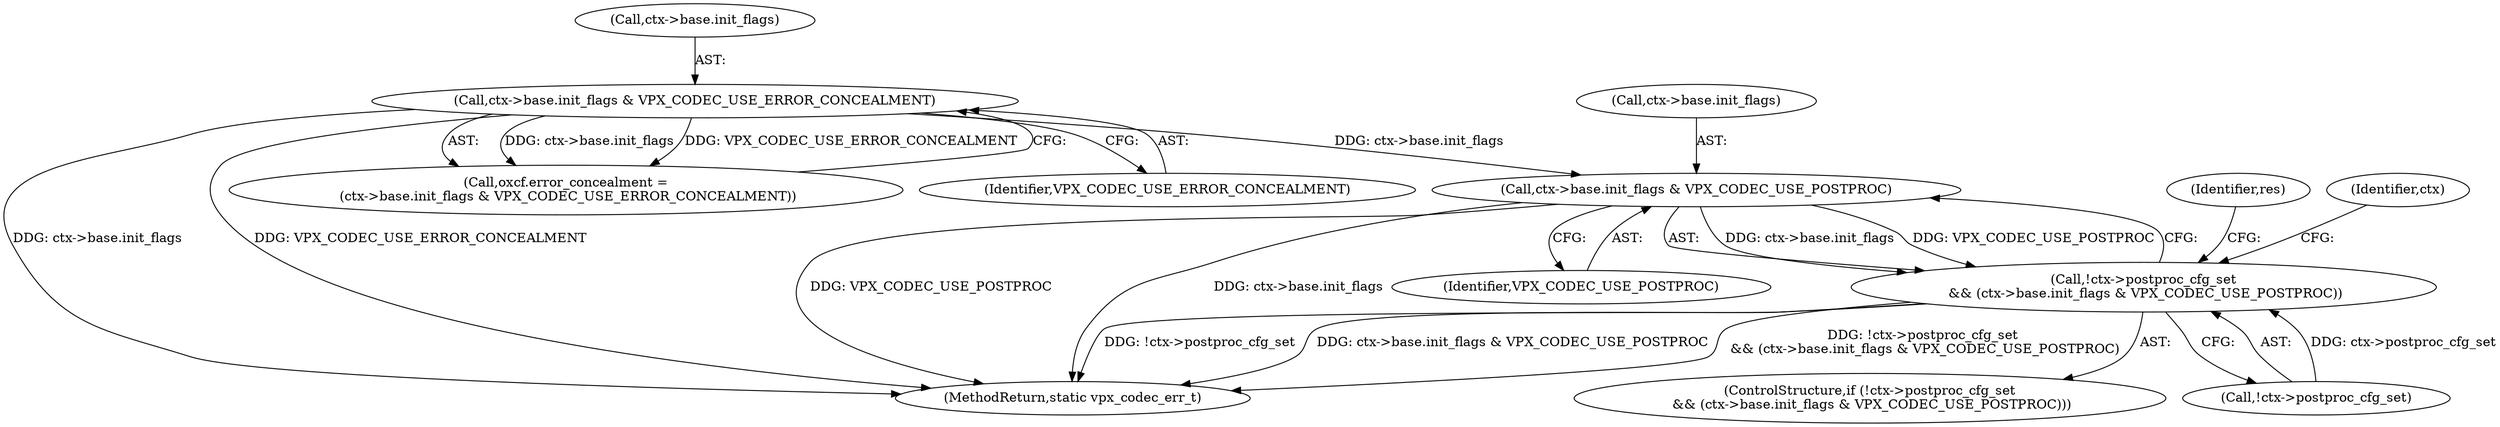 digraph "0_Android_063be1485e0099bc81ace3a08b0ec9186dcad693@pointer" {
"1000313" [label="(Call,ctx->base.init_flags & VPX_CODEC_USE_POSTPROC)"];
"1000300" [label="(Call,ctx->base.init_flags & VPX_CODEC_USE_ERROR_CONCEALMENT)"];
"1000308" [label="(Call,!ctx->postproc_cfg_set\n && (ctx->base.init_flags & VPX_CODEC_USE_POSTPROC))"];
"1000347" [label="(Identifier,res)"];
"1000313" [label="(Call,ctx->base.init_flags & VPX_CODEC_USE_POSTPROC)"];
"1000309" [label="(Call,!ctx->postproc_cfg_set)"];
"1000301" [label="(Call,ctx->base.init_flags)"];
"1000308" [label="(Call,!ctx->postproc_cfg_set\n && (ctx->base.init_flags & VPX_CODEC_USE_POSTPROC))"];
"1000314" [label="(Call,ctx->base.init_flags)"];
"1000307" [label="(ControlStructure,if (!ctx->postproc_cfg_set\n && (ctx->base.init_flags & VPX_CODEC_USE_POSTPROC)))"];
"1000738" [label="(MethodReturn,static vpx_codec_err_t)"];
"1000300" [label="(Call,ctx->base.init_flags & VPX_CODEC_USE_ERROR_CONCEALMENT)"];
"1000296" [label="(Call,oxcf.error_concealment =\n (ctx->base.init_flags & VPX_CODEC_USE_ERROR_CONCEALMENT))"];
"1000324" [label="(Identifier,ctx)"];
"1000319" [label="(Identifier,VPX_CODEC_USE_POSTPROC)"];
"1000306" [label="(Identifier,VPX_CODEC_USE_ERROR_CONCEALMENT)"];
"1000313" -> "1000308"  [label="AST: "];
"1000313" -> "1000319"  [label="CFG: "];
"1000314" -> "1000313"  [label="AST: "];
"1000319" -> "1000313"  [label="AST: "];
"1000308" -> "1000313"  [label="CFG: "];
"1000313" -> "1000738"  [label="DDG: VPX_CODEC_USE_POSTPROC"];
"1000313" -> "1000738"  [label="DDG: ctx->base.init_flags"];
"1000313" -> "1000308"  [label="DDG: ctx->base.init_flags"];
"1000313" -> "1000308"  [label="DDG: VPX_CODEC_USE_POSTPROC"];
"1000300" -> "1000313"  [label="DDG: ctx->base.init_flags"];
"1000300" -> "1000296"  [label="AST: "];
"1000300" -> "1000306"  [label="CFG: "];
"1000301" -> "1000300"  [label="AST: "];
"1000306" -> "1000300"  [label="AST: "];
"1000296" -> "1000300"  [label="CFG: "];
"1000300" -> "1000738"  [label="DDG: ctx->base.init_flags"];
"1000300" -> "1000738"  [label="DDG: VPX_CODEC_USE_ERROR_CONCEALMENT"];
"1000300" -> "1000296"  [label="DDG: ctx->base.init_flags"];
"1000300" -> "1000296"  [label="DDG: VPX_CODEC_USE_ERROR_CONCEALMENT"];
"1000308" -> "1000307"  [label="AST: "];
"1000308" -> "1000309"  [label="CFG: "];
"1000309" -> "1000308"  [label="AST: "];
"1000324" -> "1000308"  [label="CFG: "];
"1000347" -> "1000308"  [label="CFG: "];
"1000308" -> "1000738"  [label="DDG: !ctx->postproc_cfg_set"];
"1000308" -> "1000738"  [label="DDG: ctx->base.init_flags & VPX_CODEC_USE_POSTPROC"];
"1000308" -> "1000738"  [label="DDG: !ctx->postproc_cfg_set\n && (ctx->base.init_flags & VPX_CODEC_USE_POSTPROC)"];
"1000309" -> "1000308"  [label="DDG: ctx->postproc_cfg_set"];
}

